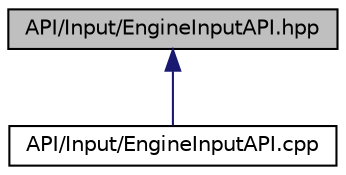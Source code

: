 digraph "API/Input/EngineInputAPI.hpp"
{
 // LATEX_PDF_SIZE
  edge [fontname="Helvetica",fontsize="10",labelfontname="Helvetica",labelfontsize="10"];
  node [fontname="Helvetica",fontsize="10",shape=record];
  Node1 [label="API/Input/EngineInputAPI.hpp",height=0.2,width=0.4,color="black", fillcolor="grey75", style="filled", fontcolor="black",tooltip=" "];
  Node1 -> Node2 [dir="back",color="midnightblue",fontsize="10",style="solid",fontname="Helvetica"];
  Node2 [label="API/Input/EngineInputAPI.cpp",height=0.2,width=0.4,color="black", fillcolor="white", style="filled",URL="$_engine_input_a_p_i_8cpp.html",tooltip=" "];
}
